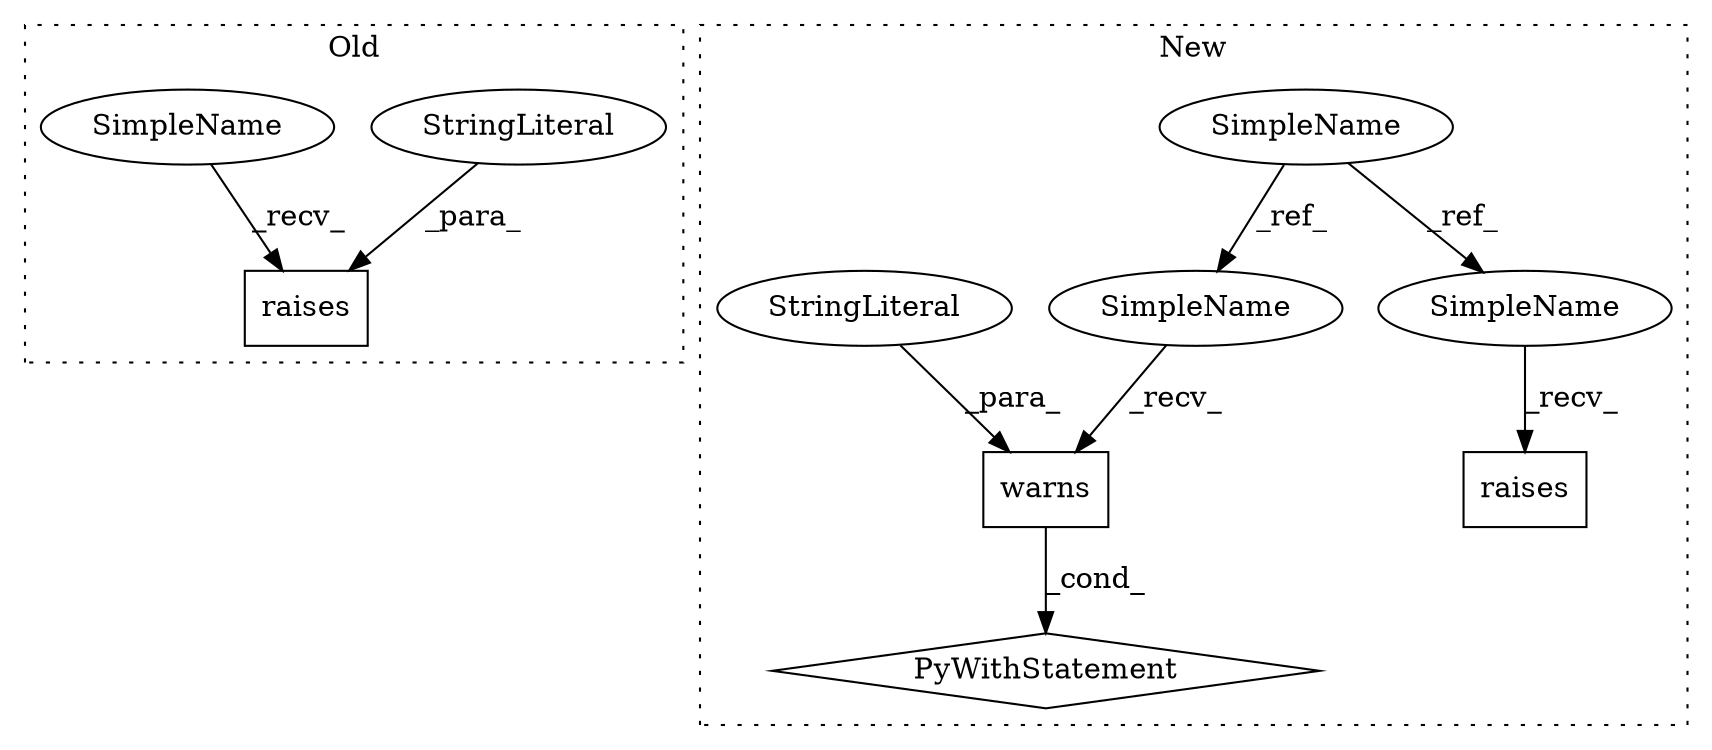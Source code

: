 digraph G {
subgraph cluster0 {
1 [label="raises" a="32" s="7696,7746" l="7,1" shape="box"];
6 [label="StringLiteral" a="45" s="7714" l="32" shape="ellipse"];
10 [label="SimpleName" a="42" s="7689" l="6" shape="ellipse"];
label = "Old";
style="dotted";
}
subgraph cluster1 {
2 [label="warns" a="32" s="8108,8155" l="6,1" shape="box"];
3 [label="SimpleName" a="42" s="7223" l="6" shape="ellipse"];
4 [label="raises" a="32" s="7937,7976" l="7,1" shape="box"];
5 [label="PyWithStatement" a="104" s="8401,8414" l="10,2" shape="diamond"];
7 [label="StringLiteral" a="45" s="8129" l="26" shape="ellipse"];
8 [label="SimpleName" a="42" s="8101" l="6" shape="ellipse"];
9 [label="SimpleName" a="42" s="7930" l="6" shape="ellipse"];
label = "New";
style="dotted";
}
2 -> 5 [label="_cond_"];
3 -> 9 [label="_ref_"];
3 -> 8 [label="_ref_"];
6 -> 1 [label="_para_"];
7 -> 2 [label="_para_"];
8 -> 2 [label="_recv_"];
9 -> 4 [label="_recv_"];
10 -> 1 [label="_recv_"];
}